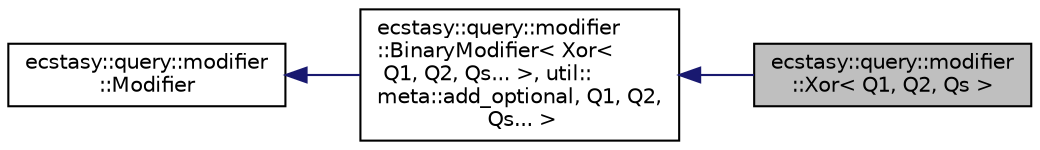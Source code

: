 digraph "ecstasy::query::modifier::Xor&lt; Q1, Q2, Qs &gt;"
{
 // LATEX_PDF_SIZE
  edge [fontname="Helvetica",fontsize="10",labelfontname="Helvetica",labelfontsize="10"];
  node [fontname="Helvetica",fontsize="10",shape=record];
  rankdir="LR";
  Node1 [label="ecstasy::query::modifier\l::Xor\< Q1, Q2, Qs \>",height=0.2,width=0.4,color="black", fillcolor="grey75", style="filled", fontcolor="black",tooltip="Binary query modifier which performs a xor between at least two queryables."];
  Node2 -> Node1 [dir="back",color="midnightblue",fontsize="10",style="solid",fontname="Helvetica"];
  Node2 [label="ecstasy::query::modifier\l::BinaryModifier\< Xor\<\l Q1, Q2, Qs... \>, util::\lmeta::add_optional, Q1, Q2,\l Qs... \>",height=0.2,width=0.4,color="black", fillcolor="white", style="filled",URL="$classecstasy_1_1query_1_1modifier_1_1_binary_modifier.html",tooltip=" "];
  Node3 -> Node2 [dir="back",color="midnightblue",fontsize="10",style="solid",fontname="Helvetica"];
  Node3 [label="ecstasy::query::modifier\l::Modifier",height=0.2,width=0.4,color="black", fillcolor="white", style="filled",URL="$classecstasy_1_1query_1_1modifier_1_1_modifier.html",tooltip="Base class for all query modifiers."];
}
